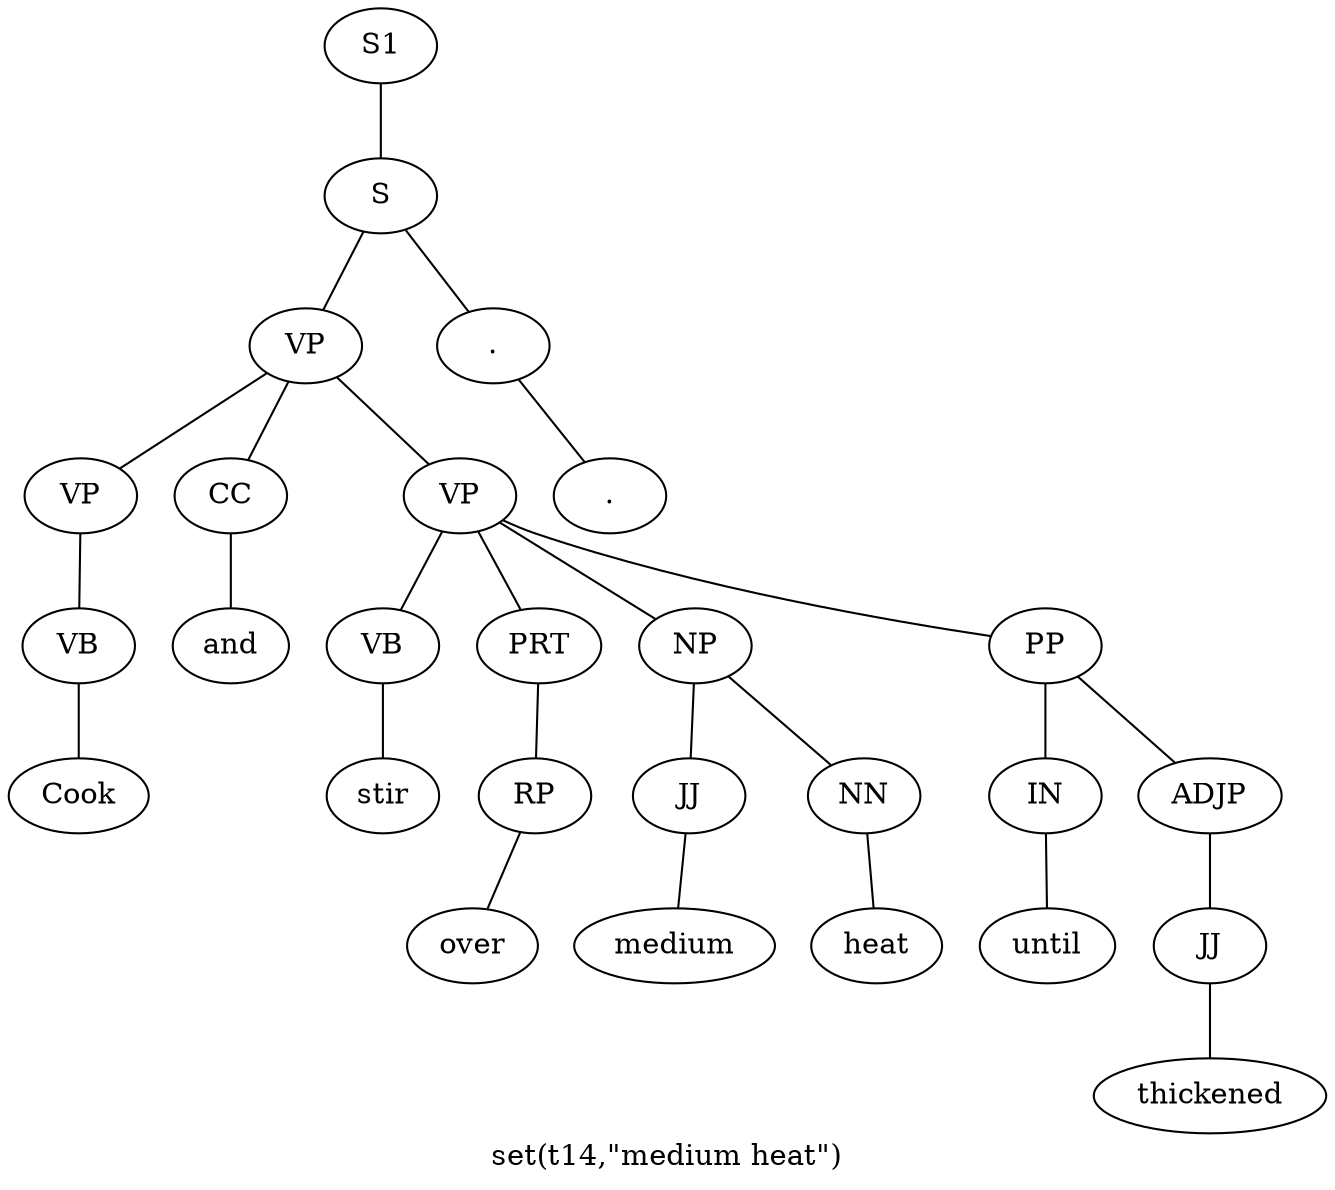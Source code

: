 graph SyntaxGraph {
	label = "set(t14,\"medium heat\")";
	Node0 [label="S1"];
	Node1 [label="S"];
	Node2 [label="VP"];
	Node3 [label="VP"];
	Node4 [label="VB"];
	Node5 [label="Cook"];
	Node6 [label="CC"];
	Node7 [label="and"];
	Node8 [label="VP"];
	Node9 [label="VB"];
	Node10 [label="stir"];
	Node11 [label="PRT"];
	Node12 [label="RP"];
	Node13 [label="over"];
	Node14 [label="NP"];
	Node15 [label="JJ"];
	Node16 [label="medium"];
	Node17 [label="NN"];
	Node18 [label="heat"];
	Node19 [label="PP"];
	Node20 [label="IN"];
	Node21 [label="until"];
	Node22 [label="ADJP"];
	Node23 [label="JJ"];
	Node24 [label="thickened"];
	Node25 [label="."];
	Node26 [label="."];

	Node0 -- Node1;
	Node1 -- Node2;
	Node1 -- Node25;
	Node2 -- Node3;
	Node2 -- Node6;
	Node2 -- Node8;
	Node3 -- Node4;
	Node4 -- Node5;
	Node6 -- Node7;
	Node8 -- Node9;
	Node8 -- Node11;
	Node8 -- Node14;
	Node8 -- Node19;
	Node9 -- Node10;
	Node11 -- Node12;
	Node12 -- Node13;
	Node14 -- Node15;
	Node14 -- Node17;
	Node15 -- Node16;
	Node17 -- Node18;
	Node19 -- Node20;
	Node19 -- Node22;
	Node20 -- Node21;
	Node22 -- Node23;
	Node23 -- Node24;
	Node25 -- Node26;
}